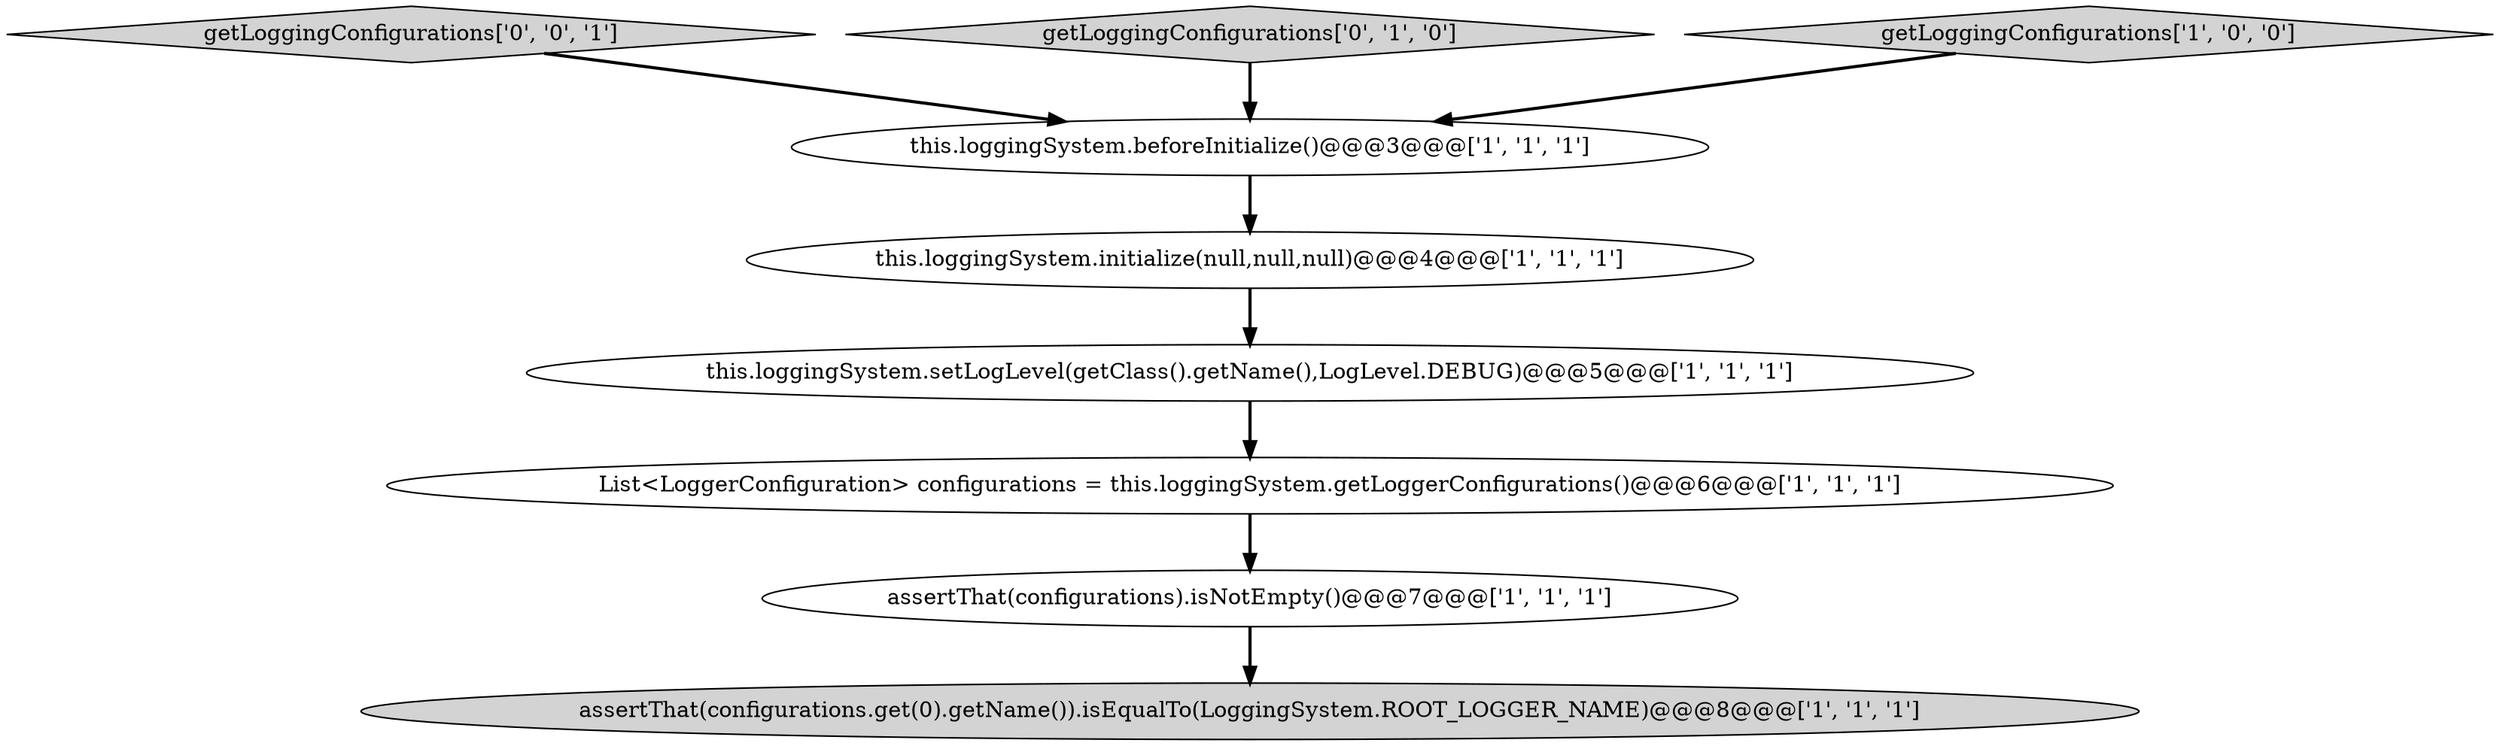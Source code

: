 digraph {
5 [style = filled, label = "assertThat(configurations.get(0).getName()).isEqualTo(LoggingSystem.ROOT_LOGGER_NAME)@@@8@@@['1', '1', '1']", fillcolor = lightgray, shape = ellipse image = "AAA0AAABBB1BBB"];
1 [style = filled, label = "List<LoggerConfiguration> configurations = this.loggingSystem.getLoggerConfigurations()@@@6@@@['1', '1', '1']", fillcolor = white, shape = ellipse image = "AAA0AAABBB1BBB"];
6 [style = filled, label = "this.loggingSystem.beforeInitialize()@@@3@@@['1', '1', '1']", fillcolor = white, shape = ellipse image = "AAA0AAABBB1BBB"];
3 [style = filled, label = "this.loggingSystem.setLogLevel(getClass().getName(),LogLevel.DEBUG)@@@5@@@['1', '1', '1']", fillcolor = white, shape = ellipse image = "AAA0AAABBB1BBB"];
8 [style = filled, label = "getLoggingConfigurations['0', '0', '1']", fillcolor = lightgray, shape = diamond image = "AAA0AAABBB3BBB"];
7 [style = filled, label = "getLoggingConfigurations['0', '1', '0']", fillcolor = lightgray, shape = diamond image = "AAA0AAABBB2BBB"];
2 [style = filled, label = "assertThat(configurations).isNotEmpty()@@@7@@@['1', '1', '1']", fillcolor = white, shape = ellipse image = "AAA0AAABBB1BBB"];
0 [style = filled, label = "getLoggingConfigurations['1', '0', '0']", fillcolor = lightgray, shape = diamond image = "AAA0AAABBB1BBB"];
4 [style = filled, label = "this.loggingSystem.initialize(null,null,null)@@@4@@@['1', '1', '1']", fillcolor = white, shape = ellipse image = "AAA0AAABBB1BBB"];
4->3 [style = bold, label=""];
6->4 [style = bold, label=""];
1->2 [style = bold, label=""];
8->6 [style = bold, label=""];
3->1 [style = bold, label=""];
0->6 [style = bold, label=""];
7->6 [style = bold, label=""];
2->5 [style = bold, label=""];
}
